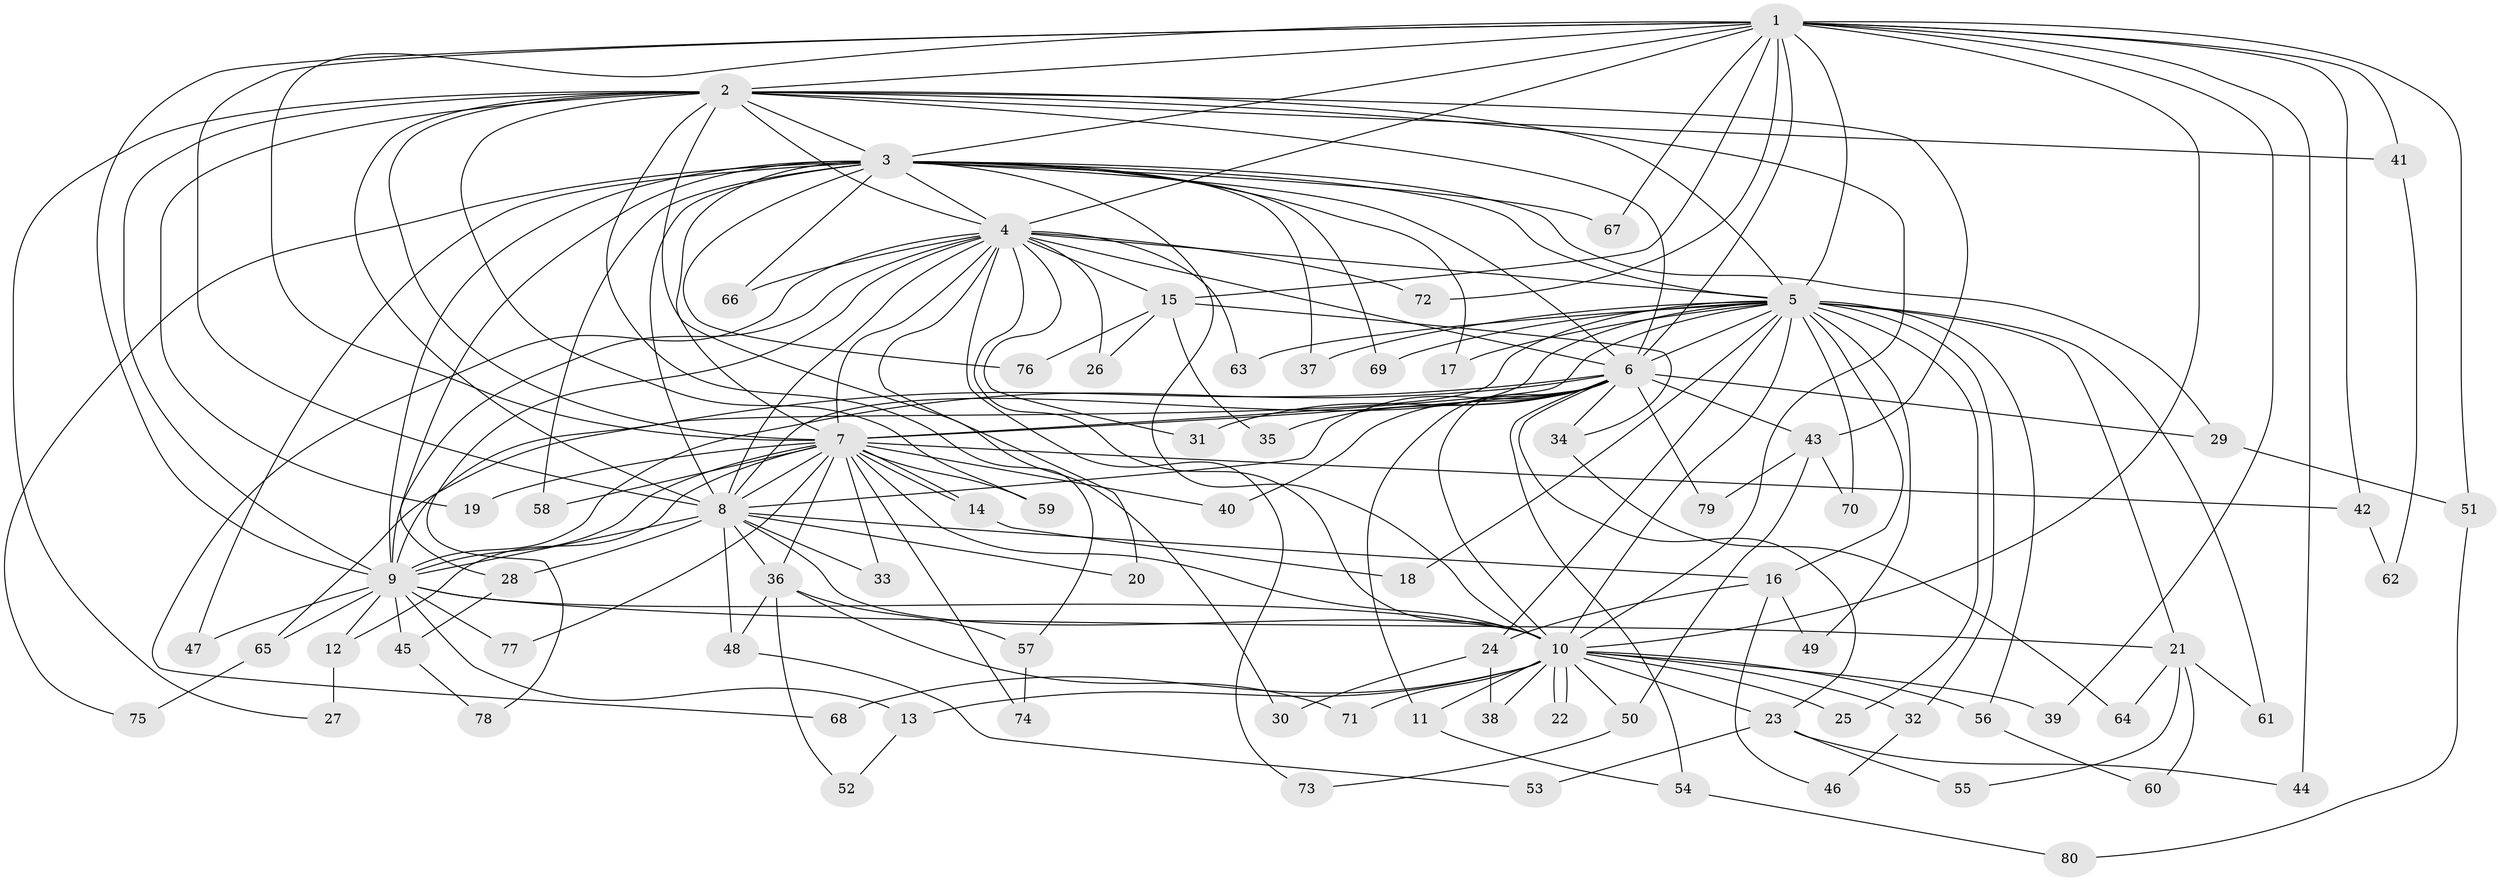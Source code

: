 // coarse degree distribution, {16: 0.03333333333333333, 24: 0.016666666666666666, 23: 0.03333333333333333, 14: 0.016666666666666666, 17: 0.016666666666666666, 3: 0.3, 2: 0.4666666666666667, 5: 0.05, 1: 0.03333333333333333, 4: 0.016666666666666666, 6: 0.016666666666666666}
// Generated by graph-tools (version 1.1) at 2025/41/03/06/25 10:41:40]
// undirected, 80 vertices, 185 edges
graph export_dot {
graph [start="1"]
  node [color=gray90,style=filled];
  1;
  2;
  3;
  4;
  5;
  6;
  7;
  8;
  9;
  10;
  11;
  12;
  13;
  14;
  15;
  16;
  17;
  18;
  19;
  20;
  21;
  22;
  23;
  24;
  25;
  26;
  27;
  28;
  29;
  30;
  31;
  32;
  33;
  34;
  35;
  36;
  37;
  38;
  39;
  40;
  41;
  42;
  43;
  44;
  45;
  46;
  47;
  48;
  49;
  50;
  51;
  52;
  53;
  54;
  55;
  56;
  57;
  58;
  59;
  60;
  61;
  62;
  63;
  64;
  65;
  66;
  67;
  68;
  69;
  70;
  71;
  72;
  73;
  74;
  75;
  76;
  77;
  78;
  79;
  80;
  1 -- 2;
  1 -- 3;
  1 -- 4;
  1 -- 5;
  1 -- 6;
  1 -- 7;
  1 -- 8;
  1 -- 9;
  1 -- 10;
  1 -- 15;
  1 -- 39;
  1 -- 41;
  1 -- 42;
  1 -- 44;
  1 -- 51;
  1 -- 67;
  1 -- 72;
  2 -- 3;
  2 -- 4;
  2 -- 5;
  2 -- 6;
  2 -- 7;
  2 -- 8;
  2 -- 9;
  2 -- 10;
  2 -- 19;
  2 -- 27;
  2 -- 30;
  2 -- 41;
  2 -- 43;
  2 -- 57;
  2 -- 59;
  3 -- 4;
  3 -- 5;
  3 -- 6;
  3 -- 7;
  3 -- 8;
  3 -- 9;
  3 -- 10;
  3 -- 17;
  3 -- 28;
  3 -- 29;
  3 -- 37;
  3 -- 47;
  3 -- 58;
  3 -- 66;
  3 -- 67;
  3 -- 69;
  3 -- 75;
  3 -- 76;
  4 -- 5;
  4 -- 6;
  4 -- 7;
  4 -- 8;
  4 -- 9;
  4 -- 10;
  4 -- 15;
  4 -- 20;
  4 -- 26;
  4 -- 31;
  4 -- 63;
  4 -- 66;
  4 -- 68;
  4 -- 72;
  4 -- 73;
  4 -- 78;
  5 -- 6;
  5 -- 7;
  5 -- 8;
  5 -- 9;
  5 -- 10;
  5 -- 16;
  5 -- 17;
  5 -- 18;
  5 -- 21;
  5 -- 24;
  5 -- 25;
  5 -- 32;
  5 -- 37;
  5 -- 49;
  5 -- 56;
  5 -- 61;
  5 -- 63;
  5 -- 69;
  5 -- 70;
  6 -- 7;
  6 -- 8;
  6 -- 9;
  6 -- 10;
  6 -- 11;
  6 -- 23;
  6 -- 29;
  6 -- 31;
  6 -- 34;
  6 -- 35;
  6 -- 40;
  6 -- 43;
  6 -- 54;
  6 -- 65;
  6 -- 79;
  7 -- 8;
  7 -- 9;
  7 -- 10;
  7 -- 12;
  7 -- 14;
  7 -- 14;
  7 -- 19;
  7 -- 33;
  7 -- 36;
  7 -- 40;
  7 -- 42;
  7 -- 58;
  7 -- 59;
  7 -- 74;
  7 -- 77;
  8 -- 9;
  8 -- 10;
  8 -- 16;
  8 -- 20;
  8 -- 28;
  8 -- 33;
  8 -- 36;
  8 -- 48;
  9 -- 10;
  9 -- 12;
  9 -- 13;
  9 -- 21;
  9 -- 45;
  9 -- 47;
  9 -- 65;
  9 -- 77;
  10 -- 11;
  10 -- 13;
  10 -- 22;
  10 -- 22;
  10 -- 23;
  10 -- 25;
  10 -- 32;
  10 -- 38;
  10 -- 39;
  10 -- 50;
  10 -- 56;
  10 -- 68;
  10 -- 71;
  11 -- 54;
  12 -- 27;
  13 -- 52;
  14 -- 18;
  15 -- 26;
  15 -- 34;
  15 -- 35;
  15 -- 76;
  16 -- 24;
  16 -- 46;
  16 -- 49;
  21 -- 55;
  21 -- 60;
  21 -- 61;
  21 -- 64;
  23 -- 44;
  23 -- 53;
  23 -- 55;
  24 -- 30;
  24 -- 38;
  28 -- 45;
  29 -- 51;
  32 -- 46;
  34 -- 64;
  36 -- 48;
  36 -- 52;
  36 -- 57;
  36 -- 71;
  41 -- 62;
  42 -- 62;
  43 -- 50;
  43 -- 70;
  43 -- 79;
  45 -- 78;
  48 -- 53;
  50 -- 73;
  51 -- 80;
  54 -- 80;
  56 -- 60;
  57 -- 74;
  65 -- 75;
}
